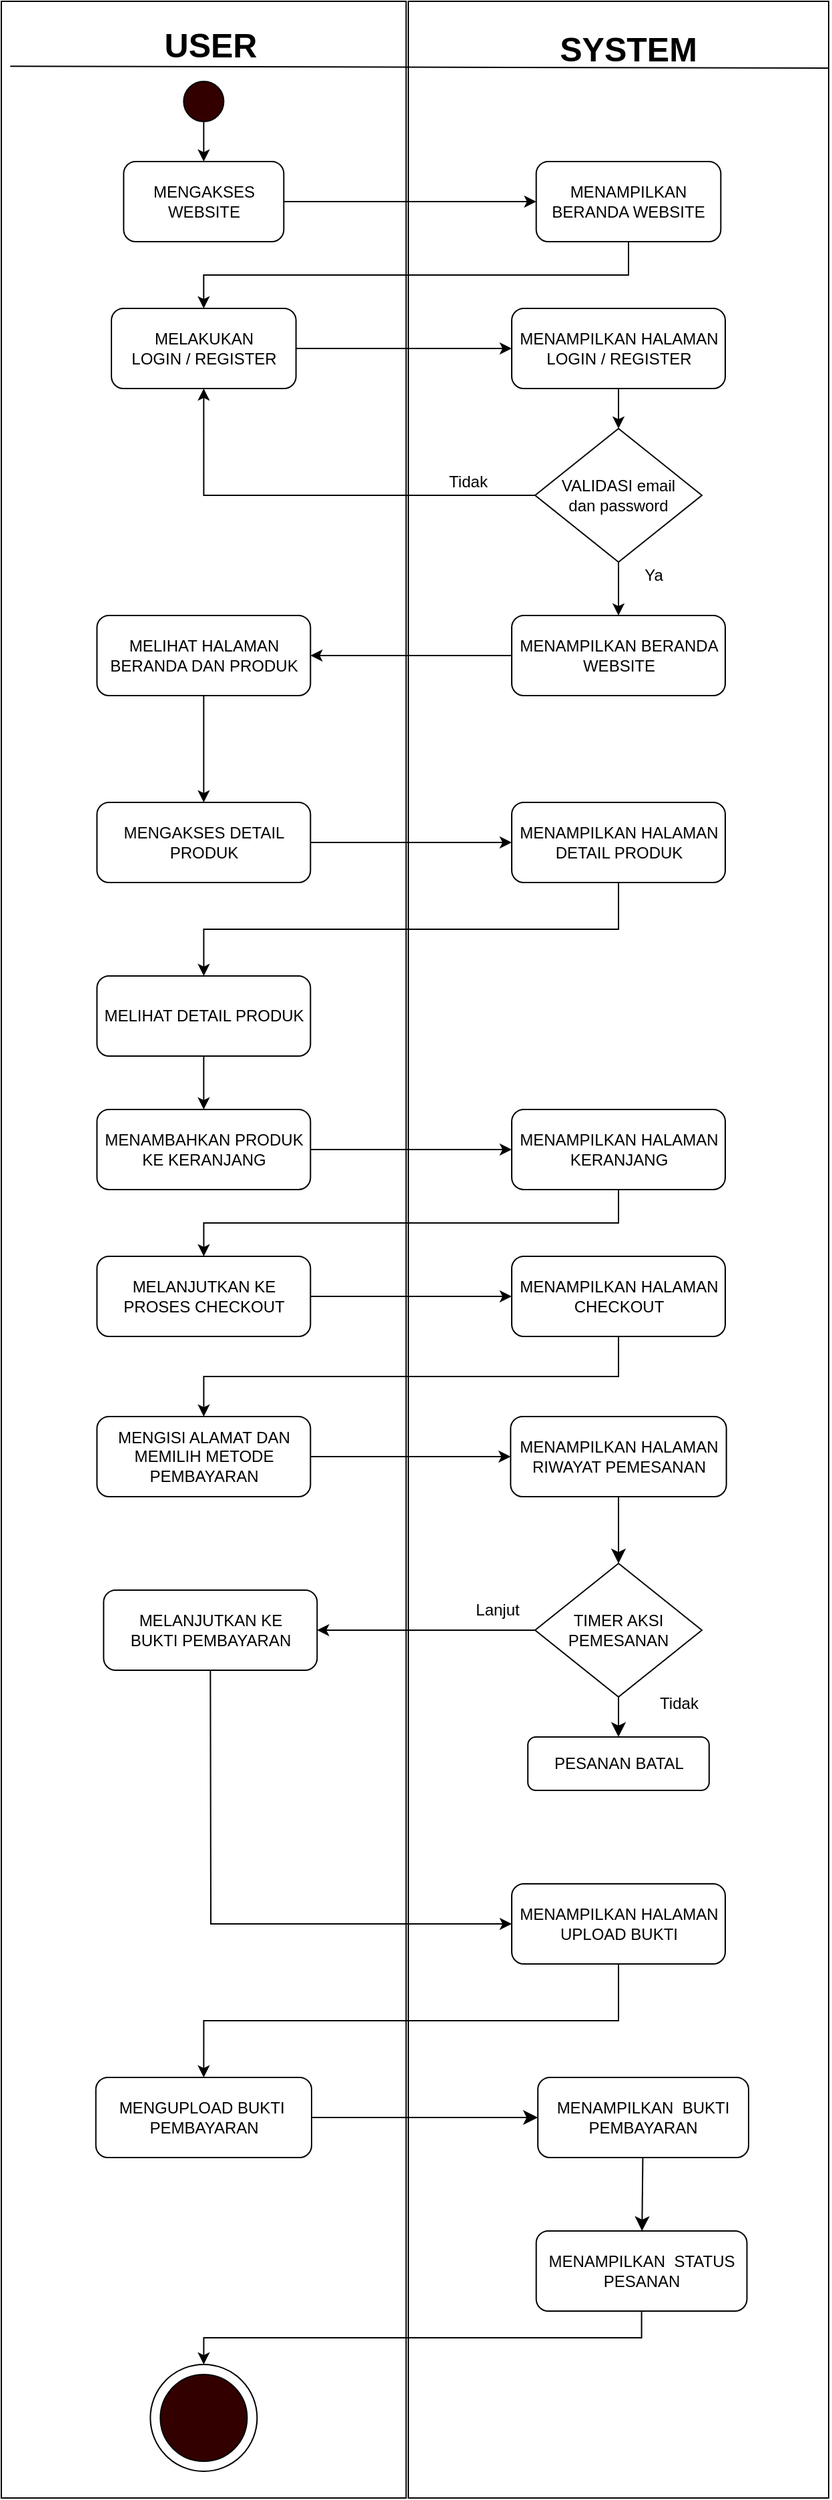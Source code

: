 <mxfile version="28.0.4">
  <diagram name="Page-1" id="rCC66d6vjW-zP-Rr_WG9">
    <mxGraphModel dx="1326" dy="750" grid="1" gridSize="10" guides="1" tooltips="1" connect="1" arrows="1" fold="1" page="1" pageScale="1" pageWidth="850" pageHeight="1100" math="0" shadow="0">
      <root>
        <mxCell id="0" />
        <mxCell id="1" parent="0" />
        <mxCell id="bbJk82UsxsoLT4kcpt3S-2" value="" style="rounded=0;whiteSpace=wrap;html=1;movable=1;resizable=1;rotatable=1;deletable=1;editable=1;locked=0;connectable=1;" parent="1" vertex="1">
          <mxGeometry x="140" y="40" width="303.33" height="1870" as="geometry" />
        </mxCell>
        <mxCell id="bbJk82UsxsoLT4kcpt3S-4" value="" style="rounded=0;whiteSpace=wrap;html=1;movable=1;resizable=1;rotatable=1;deletable=1;editable=1;locked=0;connectable=1;" parent="1" vertex="1">
          <mxGeometry x="445" y="40" width="315" height="1870" as="geometry" />
        </mxCell>
        <mxCell id="bbJk82UsxsoLT4kcpt3S-5" value="" style="endArrow=none;html=1;rounded=0;movable=1;resizable=1;rotatable=1;deletable=1;editable=1;locked=0;connectable=1;exitX=0.022;exitY=0.026;exitDx=0;exitDy=0;exitPerimeter=0;" parent="1" source="bbJk82UsxsoLT4kcpt3S-2" edge="1">
          <mxGeometry width="50" height="50" relative="1" as="geometry">
            <mxPoint x="178.33" y="87.08" as="sourcePoint" />
            <mxPoint x="760" y="90" as="targetPoint" />
          </mxGeometry>
        </mxCell>
        <mxCell id="bbJk82UsxsoLT4kcpt3S-6" value="&lt;font style=&quot;font-size: 25px;&quot;&gt;&lt;b&gt;USER&lt;/b&gt;&lt;/font&gt;" style="text;html=1;align=center;verticalAlign=middle;whiteSpace=wrap;rounded=0;movable=1;resizable=1;rotatable=1;deletable=1;editable=1;locked=0;connectable=1;" parent="1" vertex="1">
          <mxGeometry x="266.66" y="57.08" width="60" height="30" as="geometry" />
        </mxCell>
        <mxCell id="bbJk82UsxsoLT4kcpt3S-7" value="&lt;font style=&quot;font-size: 25px;&quot;&gt;&lt;b&gt;SYSTEM&lt;/b&gt;&lt;/font&gt;" style="text;html=1;align=center;verticalAlign=middle;whiteSpace=wrap;rounded=0;movable=1;resizable=1;rotatable=1;deletable=1;editable=1;locked=0;connectable=1;" parent="1" vertex="1">
          <mxGeometry x="580" y="60" width="60" height="30" as="geometry" />
        </mxCell>
        <mxCell id="bbJk82UsxsoLT4kcpt3S-9" value="" style="ellipse;whiteSpace=wrap;html=1;aspect=fixed;fillColor=#330000;" parent="1" vertex="1">
          <mxGeometry x="276.67" y="100" width="30" height="30" as="geometry" />
        </mxCell>
        <mxCell id="bbJk82UsxsoLT4kcpt3S-13" value="" style="edgeStyle=orthogonalEdgeStyle;rounded=0;orthogonalLoop=1;jettySize=auto;html=1;" parent="1" source="bbJk82UsxsoLT4kcpt3S-10" target="bbJk82UsxsoLT4kcpt3S-12" edge="1">
          <mxGeometry relative="1" as="geometry" />
        </mxCell>
        <mxCell id="bbJk82UsxsoLT4kcpt3S-10" value="MENGAKSES WEBSITE" style="rounded=1;whiteSpace=wrap;html=1;" parent="1" vertex="1">
          <mxGeometry x="231.67" y="160" width="120" height="60" as="geometry" />
        </mxCell>
        <mxCell id="bbJk82UsxsoLT4kcpt3S-11" value="" style="endArrow=classic;html=1;rounded=0;exitX=0.5;exitY=1;exitDx=0;exitDy=0;entryX=0.5;entryY=0;entryDx=0;entryDy=0;" parent="1" source="bbJk82UsxsoLT4kcpt3S-9" target="bbJk82UsxsoLT4kcpt3S-10" edge="1">
          <mxGeometry width="50" height="50" relative="1" as="geometry">
            <mxPoint x="240" y="330" as="sourcePoint" />
            <mxPoint x="290" y="280" as="targetPoint" />
          </mxGeometry>
        </mxCell>
        <mxCell id="bbJk82UsxsoLT4kcpt3S-15" value="" style="edgeStyle=orthogonalEdgeStyle;rounded=0;orthogonalLoop=1;jettySize=auto;html=1;exitX=0.5;exitY=1;exitDx=0;exitDy=0;" parent="1" source="bbJk82UsxsoLT4kcpt3S-12" target="bbJk82UsxsoLT4kcpt3S-14" edge="1">
          <mxGeometry relative="1" as="geometry" />
        </mxCell>
        <mxCell id="bbJk82UsxsoLT4kcpt3S-12" value="MENAMPILKAN BERANDA WEBSITE" style="rounded=1;whiteSpace=wrap;html=1;" parent="1" vertex="1">
          <mxGeometry x="540.84" y="160" width="138.33" height="60" as="geometry" />
        </mxCell>
        <mxCell id="bbJk82UsxsoLT4kcpt3S-18" value="" style="edgeStyle=orthogonalEdgeStyle;rounded=0;orthogonalLoop=1;jettySize=auto;html=1;" parent="1" source="bbJk82UsxsoLT4kcpt3S-14" target="bbJk82UsxsoLT4kcpt3S-17" edge="1">
          <mxGeometry relative="1" as="geometry" />
        </mxCell>
        <mxCell id="bbJk82UsxsoLT4kcpt3S-14" value="MELAKUKAN&lt;div&gt;LOGIN / REGISTER&lt;/div&gt;" style="rounded=1;whiteSpace=wrap;html=1;" parent="1" vertex="1">
          <mxGeometry x="222.5" y="270" width="138.33" height="60" as="geometry" />
        </mxCell>
        <mxCell id="bbJk82UsxsoLT4kcpt3S-17" value="&lt;div&gt;MENAMPILKAN HALAMAN&lt;/div&gt;&lt;div&gt;LOGIN / REGISTER&lt;/div&gt;" style="rounded=1;whiteSpace=wrap;html=1;" parent="1" vertex="1">
          <mxGeometry x="522.5" y="270" width="160" height="60" as="geometry" />
        </mxCell>
        <mxCell id="bbJk82UsxsoLT4kcpt3S-19" value="VALIDASI email&lt;div&gt;dan password&lt;/div&gt;" style="rhombus;whiteSpace=wrap;html=1;" parent="1" vertex="1">
          <mxGeometry x="540" y="360" width="125" height="100" as="geometry" />
        </mxCell>
        <mxCell id="bbJk82UsxsoLT4kcpt3S-20" value="" style="edgeStyle=orthogonalEdgeStyle;rounded=0;orthogonalLoop=1;jettySize=auto;html=1;exitX=0.5;exitY=1;exitDx=0;exitDy=0;entryX=0.5;entryY=0;entryDx=0;entryDy=0;" parent="1" source="bbJk82UsxsoLT4kcpt3S-17" target="bbJk82UsxsoLT4kcpt3S-19" edge="1">
          <mxGeometry relative="1" as="geometry">
            <mxPoint x="530" y="370" as="sourcePoint" />
            <mxPoint x="752" y="370" as="targetPoint" />
          </mxGeometry>
        </mxCell>
        <mxCell id="bbJk82UsxsoLT4kcpt3S-21" value="" style="edgeStyle=orthogonalEdgeStyle;rounded=0;orthogonalLoop=1;jettySize=auto;html=1;exitX=0;exitY=0.5;exitDx=0;exitDy=0;entryX=0.5;entryY=1;entryDx=0;entryDy=0;" parent="1" source="bbJk82UsxsoLT4kcpt3S-19" target="bbJk82UsxsoLT4kcpt3S-14" edge="1">
          <mxGeometry relative="1" as="geometry">
            <mxPoint x="380" y="430" as="sourcePoint" />
            <mxPoint x="170" y="450" as="targetPoint" />
          </mxGeometry>
        </mxCell>
        <mxCell id="bbJk82UsxsoLT4kcpt3S-22" value="Tidak" style="text;html=1;align=center;verticalAlign=middle;whiteSpace=wrap;rounded=0;" parent="1" vertex="1">
          <mxGeometry x="460" y="390" width="60" height="20" as="geometry" />
        </mxCell>
        <mxCell id="bbJk82UsxsoLT4kcpt3S-29" value="" style="edgeStyle=orthogonalEdgeStyle;rounded=0;orthogonalLoop=1;jettySize=auto;html=1;" parent="1" source="bbJk82UsxsoLT4kcpt3S-25" target="bbJk82UsxsoLT4kcpt3S-28" edge="1">
          <mxGeometry relative="1" as="geometry" />
        </mxCell>
        <mxCell id="bbJk82UsxsoLT4kcpt3S-25" value="MENAMPILKAN BERANDA WEBSITE" style="rounded=1;whiteSpace=wrap;html=1;" parent="1" vertex="1">
          <mxGeometry x="522.5" y="500" width="160" height="60" as="geometry" />
        </mxCell>
        <mxCell id="bbJk82UsxsoLT4kcpt3S-26" value="" style="edgeStyle=orthogonalEdgeStyle;rounded=0;orthogonalLoop=1;jettySize=auto;html=1;exitX=0.5;exitY=1;exitDx=0;exitDy=0;entryX=0.5;entryY=0;entryDx=0;entryDy=0;" parent="1" source="bbJk82UsxsoLT4kcpt3S-19" target="bbJk82UsxsoLT4kcpt3S-25" edge="1">
          <mxGeometry relative="1" as="geometry">
            <mxPoint x="620" y="600" as="sourcePoint" />
            <mxPoint x="620" y="650" as="targetPoint" />
          </mxGeometry>
        </mxCell>
        <mxCell id="bbJk82UsxsoLT4kcpt3S-27" value="Ya" style="text;html=1;align=center;verticalAlign=middle;whiteSpace=wrap;rounded=0;rotation=0;" parent="1" vertex="1">
          <mxGeometry x="599.16" y="460" width="60" height="20" as="geometry" />
        </mxCell>
        <mxCell id="bbJk82UsxsoLT4kcpt3S-31" value="" style="edgeStyle=orthogonalEdgeStyle;rounded=0;orthogonalLoop=1;jettySize=auto;html=1;" parent="1" source="bbJk82UsxsoLT4kcpt3S-28" target="bbJk82UsxsoLT4kcpt3S-30" edge="1">
          <mxGeometry relative="1" as="geometry" />
        </mxCell>
        <mxCell id="bbJk82UsxsoLT4kcpt3S-28" value="MELIHAT HALAMAN BERANDA DAN PRODUK" style="rounded=1;whiteSpace=wrap;html=1;" parent="1" vertex="1">
          <mxGeometry x="211.67" y="500" width="160" height="60" as="geometry" />
        </mxCell>
        <mxCell id="bbJk82UsxsoLT4kcpt3S-33" value="" style="edgeStyle=orthogonalEdgeStyle;rounded=0;orthogonalLoop=1;jettySize=auto;html=1;" parent="1" source="bbJk82UsxsoLT4kcpt3S-30" target="bbJk82UsxsoLT4kcpt3S-32" edge="1">
          <mxGeometry relative="1" as="geometry" />
        </mxCell>
        <mxCell id="bbJk82UsxsoLT4kcpt3S-30" value="MENGAKSES DETAIL PRODUK" style="rounded=1;whiteSpace=wrap;html=1;" parent="1" vertex="1">
          <mxGeometry x="211.67" y="640" width="160" height="60" as="geometry" />
        </mxCell>
        <mxCell id="bbJk82UsxsoLT4kcpt3S-35" value="" style="edgeStyle=orthogonalEdgeStyle;rounded=0;orthogonalLoop=1;jettySize=auto;html=1;exitX=0.5;exitY=1;exitDx=0;exitDy=0;" parent="1" source="bbJk82UsxsoLT4kcpt3S-32" target="bbJk82UsxsoLT4kcpt3S-34" edge="1">
          <mxGeometry relative="1" as="geometry" />
        </mxCell>
        <mxCell id="bbJk82UsxsoLT4kcpt3S-32" value="MENAMPILKAN HALAMAN&lt;div&gt;DETAIL PRODUK&lt;/div&gt;" style="rounded=1;whiteSpace=wrap;html=1;" parent="1" vertex="1">
          <mxGeometry x="522.5" y="640" width="160" height="60" as="geometry" />
        </mxCell>
        <mxCell id="bbJk82UsxsoLT4kcpt3S-37" value="" style="edgeStyle=orthogonalEdgeStyle;rounded=0;orthogonalLoop=1;jettySize=auto;html=1;" parent="1" source="bbJk82UsxsoLT4kcpt3S-34" target="bbJk82UsxsoLT4kcpt3S-36" edge="1">
          <mxGeometry relative="1" as="geometry" />
        </mxCell>
        <mxCell id="bbJk82UsxsoLT4kcpt3S-34" value="MELIHAT DETAIL PRODUK" style="rounded=1;whiteSpace=wrap;html=1;" parent="1" vertex="1">
          <mxGeometry x="211.67" y="770" width="160" height="60" as="geometry" />
        </mxCell>
        <mxCell id="bbJk82UsxsoLT4kcpt3S-39" value="" style="edgeStyle=orthogonalEdgeStyle;rounded=0;orthogonalLoop=1;jettySize=auto;html=1;" parent="1" source="bbJk82UsxsoLT4kcpt3S-36" target="bbJk82UsxsoLT4kcpt3S-38" edge="1">
          <mxGeometry relative="1" as="geometry" />
        </mxCell>
        <mxCell id="bbJk82UsxsoLT4kcpt3S-36" value="MENAMBAHKAN PRODUK KE KERANJANG" style="rounded=1;whiteSpace=wrap;html=1;" parent="1" vertex="1">
          <mxGeometry x="211.67" y="870" width="160" height="60" as="geometry" />
        </mxCell>
        <mxCell id="bbJk82UsxsoLT4kcpt3S-41" value="" style="edgeStyle=orthogonalEdgeStyle;rounded=0;orthogonalLoop=1;jettySize=auto;html=1;exitX=0.5;exitY=1;exitDx=0;exitDy=0;" parent="1" source="bbJk82UsxsoLT4kcpt3S-38" target="bbJk82UsxsoLT4kcpt3S-40" edge="1">
          <mxGeometry relative="1" as="geometry" />
        </mxCell>
        <mxCell id="bbJk82UsxsoLT4kcpt3S-38" value="MENAMPILKAN HALAMAN&lt;div&gt;KERANJANG&lt;/div&gt;" style="rounded=1;whiteSpace=wrap;html=1;" parent="1" vertex="1">
          <mxGeometry x="522.5" y="870" width="160" height="60" as="geometry" />
        </mxCell>
        <mxCell id="bbJk82UsxsoLT4kcpt3S-43" value="" style="edgeStyle=orthogonalEdgeStyle;rounded=0;orthogonalLoop=1;jettySize=auto;html=1;" parent="1" source="bbJk82UsxsoLT4kcpt3S-40" target="bbJk82UsxsoLT4kcpt3S-42" edge="1">
          <mxGeometry relative="1" as="geometry" />
        </mxCell>
        <mxCell id="bbJk82UsxsoLT4kcpt3S-40" value="MELANJUTKAN KE PROSES CHECKOUT" style="rounded=1;whiteSpace=wrap;html=1;" parent="1" vertex="1">
          <mxGeometry x="211.67" y="980" width="160" height="60" as="geometry" />
        </mxCell>
        <mxCell id="bbJk82UsxsoLT4kcpt3S-45" value="" style="edgeStyle=orthogonalEdgeStyle;rounded=0;orthogonalLoop=1;jettySize=auto;html=1;exitX=0.5;exitY=1;exitDx=0;exitDy=0;" parent="1" source="bbJk82UsxsoLT4kcpt3S-42" target="bbJk82UsxsoLT4kcpt3S-44" edge="1">
          <mxGeometry relative="1" as="geometry" />
        </mxCell>
        <mxCell id="bbJk82UsxsoLT4kcpt3S-42" value="MENAMPILKAN HALAMAN CHECKOUT" style="rounded=1;whiteSpace=wrap;html=1;" parent="1" vertex="1">
          <mxGeometry x="522.5" y="980" width="160" height="60" as="geometry" />
        </mxCell>
        <mxCell id="bbJk82UsxsoLT4kcpt3S-47" value="" style="edgeStyle=orthogonalEdgeStyle;rounded=0;orthogonalLoop=1;jettySize=auto;html=1;" parent="1" source="bbJk82UsxsoLT4kcpt3S-44" target="bbJk82UsxsoLT4kcpt3S-46" edge="1">
          <mxGeometry relative="1" as="geometry" />
        </mxCell>
        <mxCell id="bbJk82UsxsoLT4kcpt3S-44" value="MENGISI ALAMAT DAN MEMILIH METODE PEMBAYARAN" style="rounded=1;whiteSpace=wrap;html=1;" parent="1" vertex="1">
          <mxGeometry x="211.67" y="1100" width="160" height="60" as="geometry" />
        </mxCell>
        <mxCell id="bbJk82UsxsoLT4kcpt3S-46" value="MENAMPILKAN HALAMAN&lt;div&gt;RIWAYAT PEMESANAN&lt;/div&gt;" style="rounded=1;whiteSpace=wrap;html=1;" parent="1" vertex="1">
          <mxGeometry x="521.66" y="1100" width="161.68" height="60" as="geometry" />
        </mxCell>
        <mxCell id="bbJk82UsxsoLT4kcpt3S-48" value="MELANJUTKAN KE&lt;div&gt;BUKTI PEMBAYARAN&lt;/div&gt;" style="rounded=1;whiteSpace=wrap;html=1;" parent="1" vertex="1">
          <mxGeometry x="216.66" y="1230" width="160" height="60" as="geometry" />
        </mxCell>
        <mxCell id="bbJk82UsxsoLT4kcpt3S-53" value="" style="endArrow=classic;html=1;rounded=0;exitX=0.5;exitY=1;exitDx=0;exitDy=0;entryX=0;entryY=0.5;entryDx=0;entryDy=0;" parent="1" source="bbJk82UsxsoLT4kcpt3S-48" target="bbJk82UsxsoLT4kcpt3S-56" edge="1">
          <mxGeometry width="50" height="50" relative="1" as="geometry">
            <mxPoint x="430" y="1450" as="sourcePoint" />
            <mxPoint x="592.07" y="1340" as="targetPoint" />
            <Array as="points">
              <mxPoint x="297" y="1480" />
            </Array>
          </mxGeometry>
        </mxCell>
        <mxCell id="bbJk82UsxsoLT4kcpt3S-54" value="MENGUPLOAD BUKTI&amp;nbsp;&lt;div&gt;PEMBAYARAN&lt;/div&gt;" style="rounded=1;whiteSpace=wrap;html=1;" parent="1" vertex="1">
          <mxGeometry x="210.83" y="1595" width="161.67" height="60" as="geometry" />
        </mxCell>
        <mxCell id="bbJk82UsxsoLT4kcpt3S-56" value="MENAMPILKAN HALAMAN&lt;div&gt;UPLOAD BUKTI&lt;/div&gt;" style="rounded=1;whiteSpace=wrap;html=1;" parent="1" vertex="1">
          <mxGeometry x="522.5" y="1450" width="160" height="60" as="geometry" />
        </mxCell>
        <mxCell id="CBy1irPn9tzHokJ-WVXN-11" value="" style="edgeStyle=none;curved=1;rounded=0;orthogonalLoop=1;jettySize=auto;html=1;fontSize=12;startSize=8;endSize=8;" parent="1" source="bbJk82UsxsoLT4kcpt3S-65" target="CBy1irPn9tzHokJ-WVXN-10" edge="1">
          <mxGeometry relative="1" as="geometry" />
        </mxCell>
        <mxCell id="bbJk82UsxsoLT4kcpt3S-65" value="MENAMPILKAN&amp;nbsp; BUKTI PEMBAYARAN" style="rounded=1;whiteSpace=wrap;html=1;" parent="1" vertex="1">
          <mxGeometry x="542.08" y="1595" width="157.92" height="60" as="geometry" />
        </mxCell>
        <mxCell id="CBy1irPn9tzHokJ-WVXN-1" value="TIMER AKSI&lt;div&gt;PEMESANAN&lt;/div&gt;" style="rhombus;whiteSpace=wrap;html=1;" parent="1" vertex="1">
          <mxGeometry x="540.0" y="1210" width="125" height="100" as="geometry" />
        </mxCell>
        <mxCell id="CBy1irPn9tzHokJ-WVXN-2" value="" style="endArrow=classic;html=1;rounded=0;fontSize=12;startSize=8;endSize=8;curved=1;exitX=0.5;exitY=1;exitDx=0;exitDy=0;entryX=0.5;entryY=0;entryDx=0;entryDy=0;" parent="1" source="bbJk82UsxsoLT4kcpt3S-46" target="CBy1irPn9tzHokJ-WVXN-1" edge="1">
          <mxGeometry width="50" height="50" relative="1" as="geometry">
            <mxPoint x="570" y="1290" as="sourcePoint" />
            <mxPoint x="654" y="1230" as="targetPoint" />
          </mxGeometry>
        </mxCell>
        <mxCell id="CBy1irPn9tzHokJ-WVXN-3" value="" style="edgeStyle=orthogonalEdgeStyle;rounded=0;orthogonalLoop=1;jettySize=auto;html=1;entryX=1;entryY=0.5;entryDx=0;entryDy=0;exitX=0;exitY=0.5;exitDx=0;exitDy=0;" parent="1" source="CBy1irPn9tzHokJ-WVXN-1" target="bbJk82UsxsoLT4kcpt3S-48" edge="1">
          <mxGeometry relative="1" as="geometry">
            <mxPoint x="490" y="1240" as="sourcePoint" />
            <mxPoint x="700" y="1240" as="targetPoint" />
          </mxGeometry>
        </mxCell>
        <mxCell id="CBy1irPn9tzHokJ-WVXN-4" value="Lanjut" style="text;html=1;align=center;verticalAlign=middle;whiteSpace=wrap;rounded=0;" parent="1" vertex="1">
          <mxGeometry x="482.08" y="1230" width="60" height="30" as="geometry" />
        </mxCell>
        <mxCell id="CBy1irPn9tzHokJ-WVXN-5" value="PESANAN BATAL" style="rounded=1;whiteSpace=wrap;html=1;" parent="1" vertex="1">
          <mxGeometry x="534.58" y="1340" width="135.84" height="40" as="geometry" />
        </mxCell>
        <mxCell id="CBy1irPn9tzHokJ-WVXN-6" value="" style="endArrow=classic;html=1;rounded=0;fontSize=12;startSize=8;endSize=8;curved=1;exitX=0.5;exitY=1;exitDx=0;exitDy=0;entryX=0.5;entryY=0;entryDx=0;entryDy=0;" parent="1" source="CBy1irPn9tzHokJ-WVXN-1" target="CBy1irPn9tzHokJ-WVXN-5" edge="1">
          <mxGeometry width="50" height="50" relative="1" as="geometry">
            <mxPoint x="710" y="1340" as="sourcePoint" />
            <mxPoint x="710" y="1390" as="targetPoint" />
          </mxGeometry>
        </mxCell>
        <mxCell id="CBy1irPn9tzHokJ-WVXN-7" value="Tidak" style="text;html=1;align=center;verticalAlign=middle;whiteSpace=wrap;rounded=0;" parent="1" vertex="1">
          <mxGeometry x="617.5" y="1300" width="60" height="30" as="geometry" />
        </mxCell>
        <mxCell id="CBy1irPn9tzHokJ-WVXN-8" value="" style="edgeStyle=orthogonalEdgeStyle;rounded=0;orthogonalLoop=1;jettySize=auto;html=1;entryX=0.5;entryY=0;entryDx=0;entryDy=0;exitX=0.5;exitY=1;exitDx=0;exitDy=0;" parent="1" source="bbJk82UsxsoLT4kcpt3S-56" target="bbJk82UsxsoLT4kcpt3S-54" edge="1">
          <mxGeometry relative="1" as="geometry">
            <mxPoint x="783" y="1580" as="sourcePoint" />
            <mxPoint x="540" y="1580" as="targetPoint" />
          </mxGeometry>
        </mxCell>
        <mxCell id="CBy1irPn9tzHokJ-WVXN-9" value="" style="endArrow=classic;html=1;rounded=0;fontSize=12;startSize=8;endSize=8;curved=1;exitX=1;exitY=0.5;exitDx=0;exitDy=0;entryX=0;entryY=0.5;entryDx=0;entryDy=0;" parent="1" source="bbJk82UsxsoLT4kcpt3S-54" target="bbJk82UsxsoLT4kcpt3S-65" edge="1">
          <mxGeometry width="50" height="50" relative="1" as="geometry">
            <mxPoint x="240" y="1740" as="sourcePoint" />
            <mxPoint x="290" y="1690" as="targetPoint" />
          </mxGeometry>
        </mxCell>
        <mxCell id="CBy1irPn9tzHokJ-WVXN-10" value="MENAMPILKAN&amp;nbsp; STATUS PESANAN" style="rounded=1;whiteSpace=wrap;html=1;" parent="1" vertex="1">
          <mxGeometry x="540.84" y="1710" width="157.92" height="60" as="geometry" />
        </mxCell>
        <mxCell id="CBy1irPn9tzHokJ-WVXN-15" value="" style="group" parent="1" vertex="1" connectable="0">
          <mxGeometry x="251.67" y="1810" width="80" height="80" as="geometry" />
        </mxCell>
        <mxCell id="CBy1irPn9tzHokJ-WVXN-12" value="" style="ellipse;whiteSpace=wrap;html=1;aspect=fixed;" parent="CBy1irPn9tzHokJ-WVXN-15" vertex="1">
          <mxGeometry width="80" height="80" as="geometry" />
        </mxCell>
        <mxCell id="CBy1irPn9tzHokJ-WVXN-13" value="" style="ellipse;whiteSpace=wrap;html=1;aspect=fixed;fillColor=#330000;" parent="CBy1irPn9tzHokJ-WVXN-15" vertex="1">
          <mxGeometry x="7.5" y="7.5" width="65" height="65" as="geometry" />
        </mxCell>
        <mxCell id="CBy1irPn9tzHokJ-WVXN-17" value="" style="edgeStyle=orthogonalEdgeStyle;rounded=0;orthogonalLoop=1;jettySize=auto;html=1;exitX=0.5;exitY=1;exitDx=0;exitDy=0;entryX=0.5;entryY=0;entryDx=0;entryDy=0;" parent="1" source="CBy1irPn9tzHokJ-WVXN-10" target="CBy1irPn9tzHokJ-WVXN-12" edge="1">
          <mxGeometry relative="1" as="geometry">
            <mxPoint x="630" y="1850" as="sourcePoint" />
            <mxPoint x="260" y="1910" as="targetPoint" />
          </mxGeometry>
        </mxCell>
      </root>
    </mxGraphModel>
  </diagram>
</mxfile>
